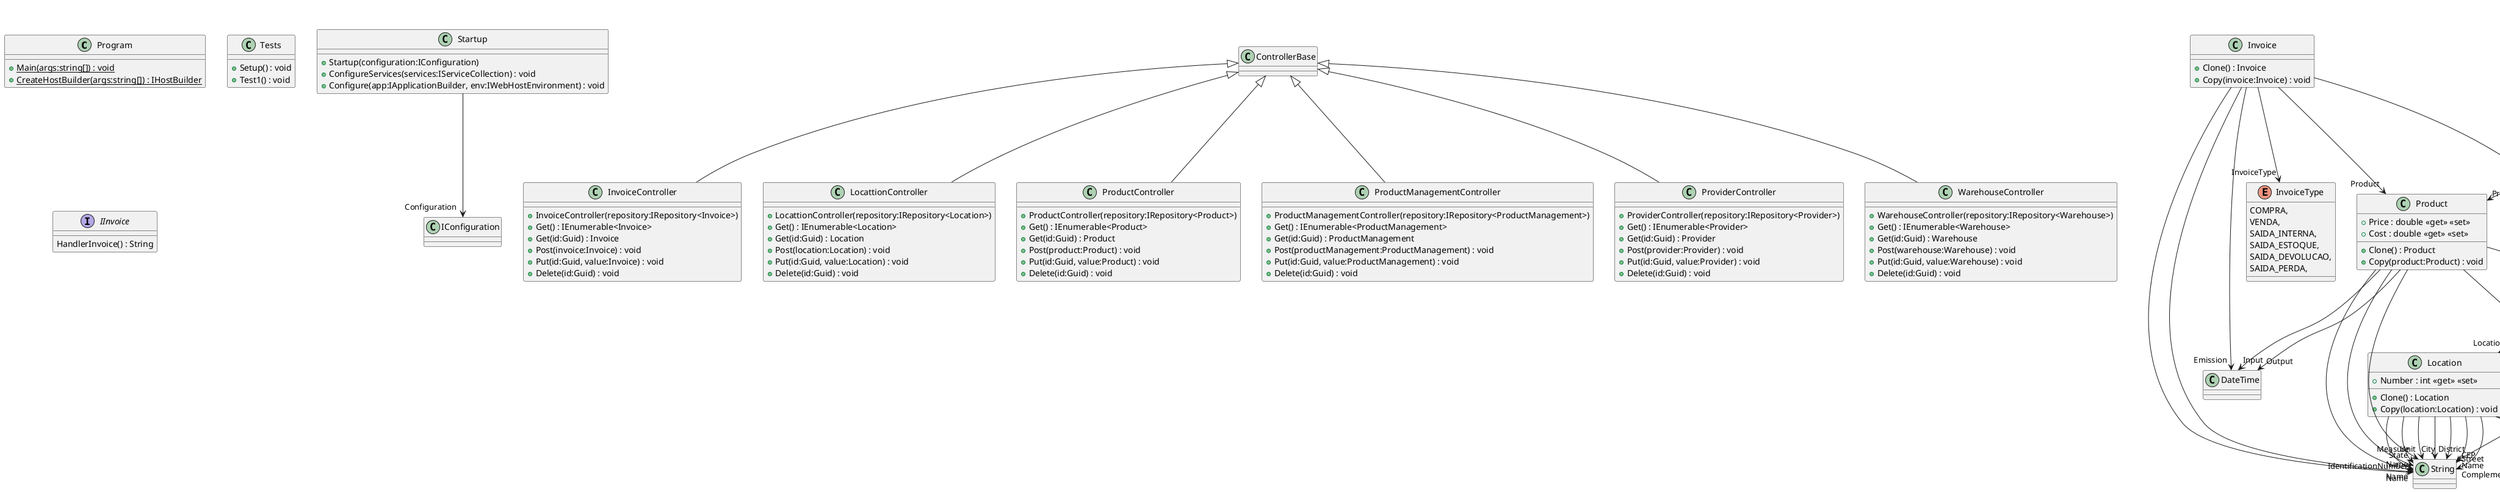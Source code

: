 @startuml
class Program {
    + {static} Main(args:string[]) : void
    + {static} CreateHostBuilder(args:string[]) : IHostBuilder
}
class Startup {
    + Startup(configuration:IConfiguration)
    + ConfigureServices(services:IServiceCollection) : void
    + Configure(app:IApplicationBuilder, env:IWebHostEnvironment) : void
}
Startup --> "Configuration" IConfiguration
class Tests {
    + Setup() : void
    + Test1() : void
}
class InvoiceController {
    + InvoiceController(repository:IRepository<Invoice>)
    + Get() : IEnumerable<Invoice>
    + Get(id:Guid) : Invoice
    + Post(invoice:Invoice) : void
    + Put(id:Guid, value:Invoice) : void
    + Delete(id:Guid) : void
}
ControllerBase <|-- InvoiceController
class LocattionController {
    + LocattionController(repository:IRepository<Location>)
    + Get() : IEnumerable<Location>
    + Get(id:Guid) : Location
    + Post(location:Location) : void
    + Put(id:Guid, value:Location) : void
    + Delete(id:Guid) : void
}
ControllerBase <|-- LocattionController
class ProductController {
    + ProductController(repository:IRepository<Product>)
    + Get() : IEnumerable<Product>
    + Get(id:Guid) : Product
    + Post(product:Product) : void
    + Put(id:Guid, value:Product) : void
    + Delete(id:Guid) : void
}
ControllerBase <|-- ProductController
class ProductManagementController {
    + ProductManagementController(repository:IRepository<ProductManagement>)
    + Get() : IEnumerable<ProductManagement>
    + Get(id:Guid) : ProductManagement
    + Post(productManagement:ProductManagement) : void
    + Put(id:Guid, value:ProductManagement) : void
    + Delete(id:Guid) : void
}
ControllerBase <|-- ProductManagementController
class ProviderController {
    + ProviderController(repository:IRepository<Provider>)
    + Get() : IEnumerable<Provider>
    + Get(id:Guid) : Provider
    + Post(provider:Provider) : void
    + Put(id:Guid, value:Provider) : void
    + Delete(id:Guid) : void
}
ControllerBase <|-- ProviderController
class WarehouseController {
    + WarehouseController(repository:IRepository<Warehouse>)
    + Get() : IEnumerable<Warehouse>
    + Get(id:Guid) : Warehouse
    + Post(warehouse:Warehouse) : void
    + Put(id:Guid, value:Warehouse) : void
    + Delete(id:Guid) : void
}
ControllerBase <|-- WarehouseController
enum InvoiceType {
    COMPRA,
    VENDA,
    SAIDA_INTERNA,
    SAIDA_ESTOQUE,
    SAIDA_DEVOLUCAO,
    SAIDA_PERDA,
}
interface IInvoice {
    HandlerInvoice() : String
}
interface "IRepository`1"<TEntity> {
    GetAll() : IQueryable<TEntity>
    Get(predicate:Func<TEntity, bool>) : IQueryable<TEntity>
    Find(key:object[]) : TEntity
    Update(obj:TEntity) : void
    SaveAll() : void
    Add(obj:TEntity) : void
    Delete(predicate:Func<TEntity, bool>) : void
}
class Invoice {
    + Clone() : Invoice
    + Copy(invoice:Invoice) : void
}
Invoice --> "Id" Guid
Invoice --> "Name" String
Invoice --> "IdentificationNumber" String
Invoice --> "Emission" DateTime
Invoice --> "Product" Product
Invoice --> "InvoiceType" InvoiceType
class Location {
    + Number : int <<get>> <<set>>
    + Clone() : Location
    + Copy(location:Location) : void
}
class "ICollection`1"<T> {
}
Location --> "Id" Guid
Location --> "Name" String
Location --> "State" String
Location --> "City" String
Location --> "District" String
Location --> "Street" String
Location --> "CEP" String
Location --> "Complement" String
Location --> "Warehouses<Warehouse>" "ICollection`1"
class Product {
    + Price : double <<get>> <<set>>
    + Cost : double <<get>> <<set>>
    + Clone() : Product
    + Copy(product:Product) : void
}
Product --> "Id" Guid
Product --> "Name" String
Product --> "Unit" String
Product --> "Measure" String
Product --> "Provider" Provider
Product --> "Input" DateTime
Product --> "Output" DateTime
class ProductManagement {
    + AverageCost : double <<get>> <<set>>
    + Amount : int <<get>> <<set>>
    + Clone() : ProductManagement
    + Copy(productControl:ProductManagement) : void
}
ProductManagement --> "Id" Guid
ProductManagement --> "Product" Product
ProductManagement --> "Warehouse" Warehouse
class Provider {
    + Clone() : Provider
    + Copy(provider:Provider) : void
}
Provider --> "Id" Guid
Provider --> "Name" String
class Warehouse {
    + ThirdParty : bool <<get>> <<set>>
    + Clone() : Warehouse
    + Copy(warehouse:Warehouse) : void
}
class "ICollection`1"<T> {
}
Warehouse --> "Id" Guid
Warehouse --> "ProductsControl<ProductManagement>" "ICollection`1"
Warehouse --> "Location" Location
class EfContext {
    + EfContext(options:DbContextOptions)
}
class "DbSet`1"<T> {
}
DbContext <|-- EfContext
EfContext --> "Locations<Location>" "DbSet`1"
EfContext --> "Products<Product>" "DbSet`1"
EfContext --> "ProductControls<ProductManagement>" "DbSet`1"
EfContext --> "Providers<Provider>" "DbSet`1"
EfContext --> "Warehouses<Warehouse>" "DbSet`1"
EfContext --> "Invoices<Invoice>" "DbSet`1"
class Initial <<partial>> {
}
Migration <|-- Initial
class Initial <<partial>> {
}
class EfContextModelSnapshot <<partial>> {
}
ModelSnapshot <|-- EfContextModelSnapshot
class InvoiceRepository {
    + InvoiceRepository(context:EfContext)
    + <<override>> GetAll() : IQueryable<Invoice>
    + <<override>> Find(key:object[]) : Invoice
    + <<override>> Update(obj:Invoice) : void
}
class "Repository`1"<T> {
}
"Repository`1" "<Invoice>" <|-- InvoiceRepository
class LocationRepository {
    + LocationRepository(context:EfContext)
    + <<override>> Update(obj:Location) : void
    + <<override>> GetAll() : IQueryable<Location>
    + <<override>> Find(key:object[]) : Location
}
class "Repository`1"<T> {
}
"Repository`1" "<Location>" <|-- LocationRepository
class ProductControlRepository {
    + ProductControlRepository(context:EfContext)
    + <<override>> Update(obj:ProductManagement) : void
    + <<override>> GetAll() : IQueryable<ProductManagement>
    + <<override>> Find(key:object[]) : ProductManagement
}
class "Repository`1"<T> {
}
"Repository`1" "<ProductManagement>" <|-- ProductControlRepository
class ProductRepository {
    + ProductRepository(context:EfContext)
    + <<override>> GetAll() : IQueryable<Product>
    + <<override>> Find(key:object[]) : Product
    + <<override>> Update(obj:Product) : void
}
class "Repository`1"<T> {
}
"Repository`1" "<Product>" <|-- ProductRepository
class ProviderRepository {
    + ProviderRepository(context:EfContext)
}
class "Repository`1"<T> {
}
"Repository`1" "<Provider>" <|-- ProviderRepository
class "Repository`1"<TEntity> {
    + Repository()
    + Repository(context:EfContext)
    + <<virtual>> GetContext() : EfContext
    + <<virtual>> GetAll() : IQueryable<TEntity>
    + <<virtual>> Get(predicate:Func<TEntity, bool>) : IQueryable<TEntity>
    + <<virtual>> Find(key:object[]) : TEntity
    + <<virtual>> Update(obj:TEntity) : void
    + <<virtual>> SaveAll() : void
    + <<virtual>> Add(obj:TEntity) : void
    + <<virtual>> Delete(predicate:Func<TEntity, bool>) : void
    + Dispose() : void
}
class "IRepository`1"<T> {
}
"IRepository`1" "<TEntity>" <|-- "Repository`1"
IDisposable <|-- "Repository`1"
class WareHouseRepository {
    + WareHouseRepository(context:EfContext)
    + <<override>> GetAll() : IQueryable<Warehouse>
    + <<override>> Find(key:object[]) : Warehouse
    + <<override>> Update(obj:Warehouse) : void
}
class "Repository`1"<T> {
}
"Repository`1" "<Warehouse>" <|-- WareHouseRepository
@enduml
